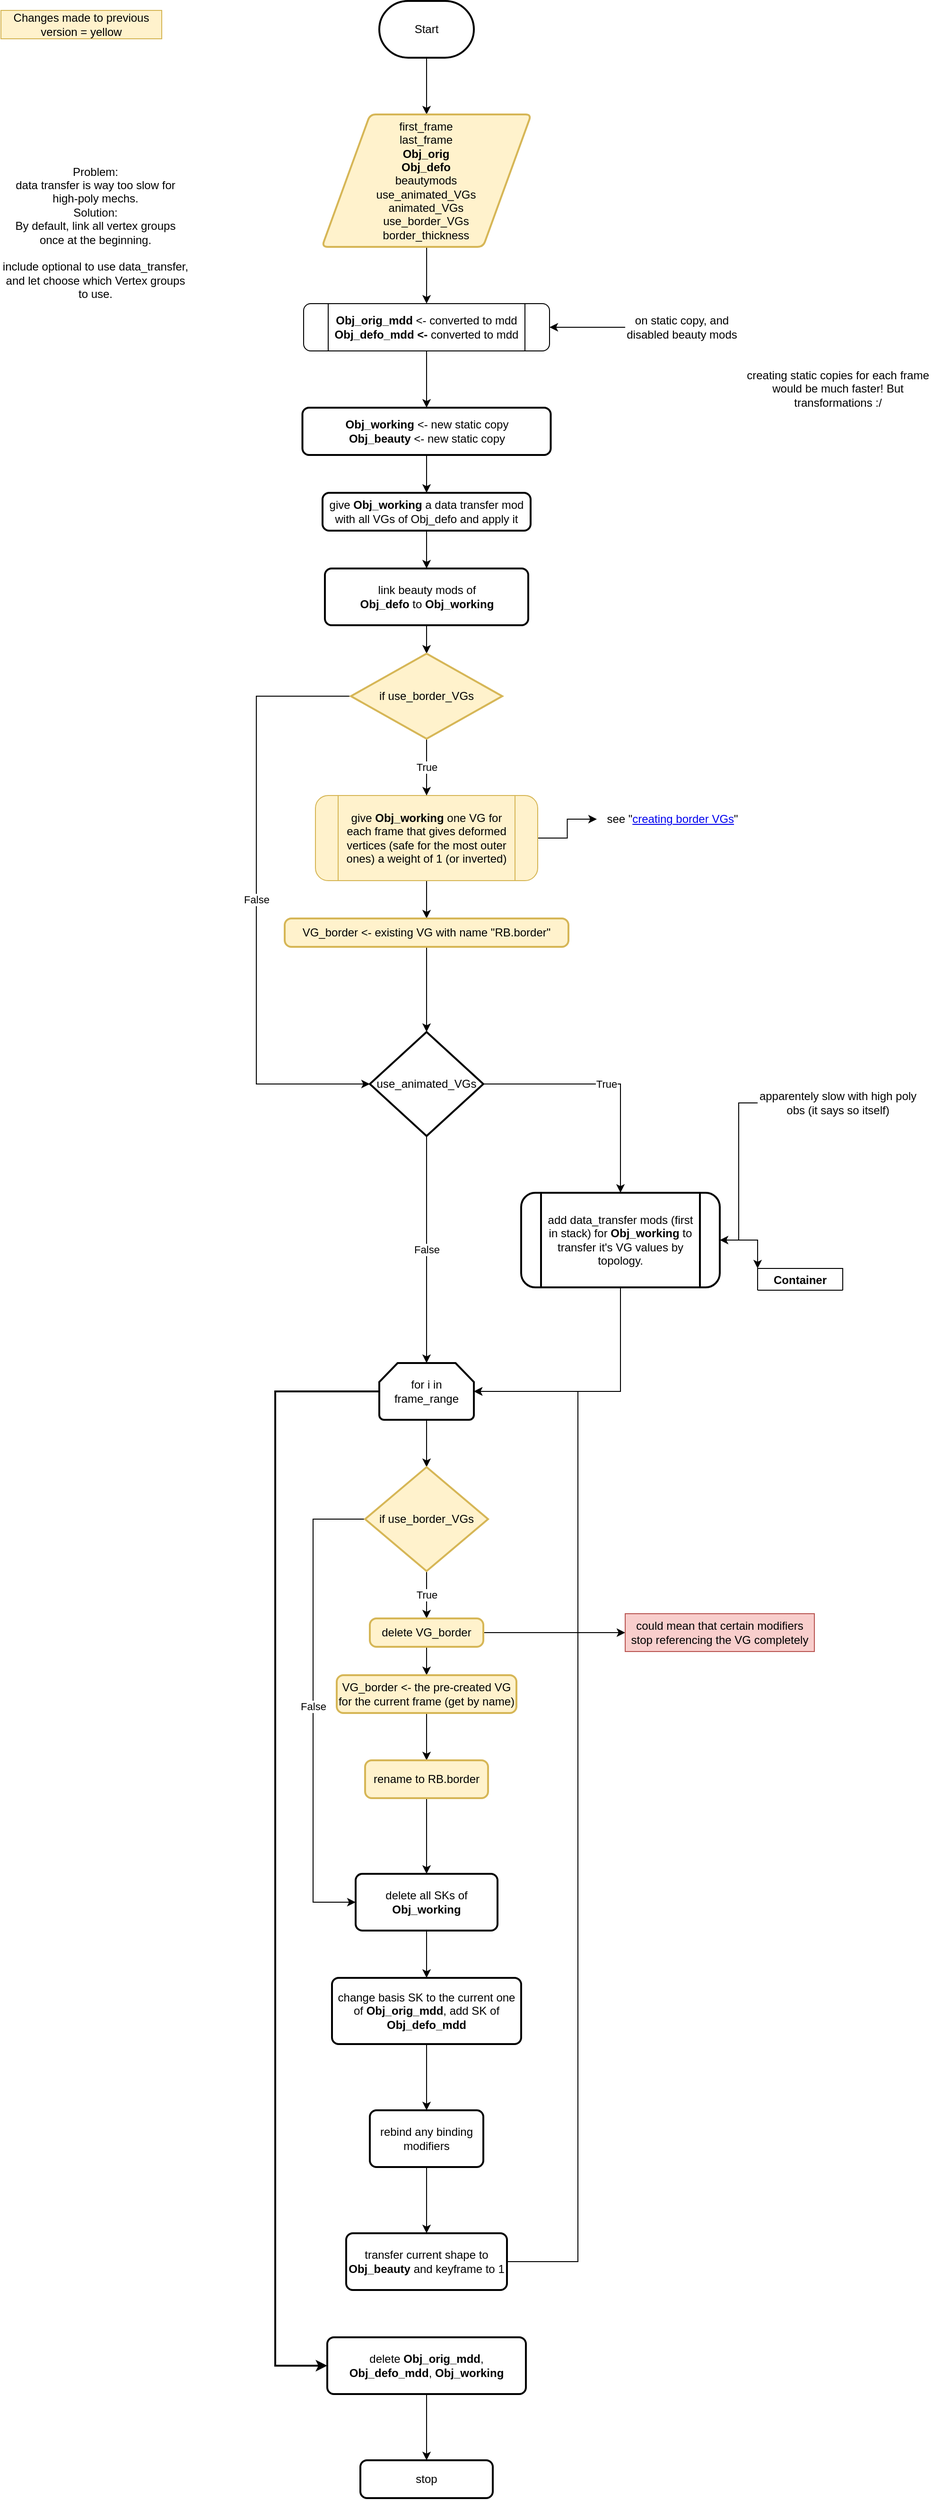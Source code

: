 <mxfile version="13.6.2" type="device" pages="2"><diagram id="pcnUTdHEB4BRdt-FyzKt" name="Main"><mxGraphModel dx="1326" dy="2006" grid="1" gridSize="10" guides="1" tooltips="1" connect="1" arrows="1" fold="1" page="1" pageScale="1" pageWidth="1600" pageHeight="1200" math="0" shadow="0"><root><mxCell id="0"/><mxCell id="1" parent="0"/><mxCell id="Dcdw8dyvgTPI17x4iYY_-3" style="edgeStyle=orthogonalEdgeStyle;rounded=0;orthogonalLoop=1;jettySize=auto;html=1;entryX=0.5;entryY=0;entryDx=0;entryDy=0;" parent="1" source="Dcdw8dyvgTPI17x4iYY_-1" target="Dcdw8dyvgTPI17x4iYY_-2" edge="1"><mxGeometry relative="1" as="geometry"/></mxCell><mxCell id="Dcdw8dyvgTPI17x4iYY_-1" value="Start" style="strokeWidth=2;html=1;shape=mxgraph.flowchart.terminator;whiteSpace=wrap;" parent="1" vertex="1"><mxGeometry x="420" y="-500" width="100" height="60" as="geometry"/></mxCell><mxCell id="Dcdw8dyvgTPI17x4iYY_-12" style="edgeStyle=orthogonalEdgeStyle;rounded=0;orthogonalLoop=1;jettySize=auto;html=1;entryX=0.5;entryY=0;entryDx=0;entryDy=0;" parent="1" source="Dcdw8dyvgTPI17x4iYY_-2" target="Dcdw8dyvgTPI17x4iYY_-4" edge="1"><mxGeometry relative="1" as="geometry"/></mxCell><mxCell id="Dcdw8dyvgTPI17x4iYY_-2" value="first_frame&lt;br&gt;last_frame&lt;br&gt;&lt;b&gt;Obj_orig&lt;/b&gt;&lt;br&gt;&lt;b&gt;Obj_defo&lt;/b&gt;&lt;br&gt;beautymods&lt;br&gt;use_animated_VGs&lt;br&gt;animated_VGs&lt;br&gt;use_border_VGs&lt;br&gt;border_thickness" style="shape=parallelogram;html=1;strokeWidth=2;perimeter=parallelogramPerimeter;whiteSpace=wrap;rounded=1;arcSize=12;size=0.23;fillColor=#fff2cc;strokeColor=#d6b656;" parent="1" vertex="1"><mxGeometry x="359.38" y="-380" width="221.25" height="140" as="geometry"/></mxCell><mxCell id="ZKBHaxdcmDOSSwiIWsKl-3" style="edgeStyle=orthogonalEdgeStyle;rounded=0;orthogonalLoop=1;jettySize=auto;html=1;entryX=0.5;entryY=0;entryDx=0;entryDy=0;" parent="1" source="Dcdw8dyvgTPI17x4iYY_-4" target="Dcdw8dyvgTPI17x4iYY_-11" edge="1"><mxGeometry relative="1" as="geometry"/></mxCell><mxCell id="Dcdw8dyvgTPI17x4iYY_-4" value="&lt;b&gt;Obj_orig_mdd&lt;/b&gt; &amp;lt;- converted to mdd&lt;br&gt;&lt;b&gt;Obj_defo_mdd &amp;lt;-&lt;/b&gt; converted to mdd" style="shape=process;whiteSpace=wrap;html=1;backgroundOutline=1;align=center;rounded=1;glass=0;sketch=0;shadow=0;" parent="1" vertex="1"><mxGeometry x="340" y="-180" width="260" height="50" as="geometry"/></mxCell><mxCell id="Dcdw8dyvgTPI17x4iYY_-9" style="edgeStyle=orthogonalEdgeStyle;rounded=0;orthogonalLoop=1;jettySize=auto;html=1;exitX=0;exitY=0.5;exitDx=0;exitDy=0;entryX=1;entryY=0.5;entryDx=0;entryDy=0;" parent="1" source="Dcdw8dyvgTPI17x4iYY_-5" target="Dcdw8dyvgTPI17x4iYY_-4" edge="1"><mxGeometry relative="1" as="geometry"/></mxCell><mxCell id="zwdNG9bRsecgmpHgkqwD-6" style="edgeStyle=orthogonalEdgeStyle;rounded=0;orthogonalLoop=1;jettySize=auto;html=1;entryX=1;entryY=0.5;entryDx=0;entryDy=0;entryPerimeter=0;" parent="1" source="Dcdw8dyvgTPI17x4iYY_-10" target="Dcdw8dyvgTPI17x4iYY_-17" edge="1"><mxGeometry relative="1" as="geometry"><Array as="points"><mxPoint x="675" y="970"/></Array></mxGeometry></mxCell><mxCell id="zwdNG9bRsecgmpHgkqwD-15" style="edgeStyle=orthogonalEdgeStyle;rounded=0;orthogonalLoop=1;jettySize=auto;html=1;entryX=0;entryY=0;entryDx=0;entryDy=0;" parent="1" source="Dcdw8dyvgTPI17x4iYY_-10" target="zwdNG9bRsecgmpHgkqwD-13" edge="1"><mxGeometry relative="1" as="geometry"/></mxCell><mxCell id="Dcdw8dyvgTPI17x4iYY_-10" value="add data_transfer mods (first in stack) for &lt;b&gt;Obj_working&lt;/b&gt;&amp;nbsp;to transfer it's VG values by topology." style="shape=process;whiteSpace=wrap;html=1;backgroundOutline=1;align=center;rounded=1;glass=0;sketch=0;shadow=0;fontFamily=Helvetica;fontSize=12;strokeWidth=2;" parent="1" vertex="1"><mxGeometry x="570" y="760" width="210" height="100" as="geometry"/></mxCell><mxCell id="v_W2WlOUDRAjrmlOtutN-2" style="edgeStyle=orthogonalEdgeStyle;rounded=0;orthogonalLoop=1;jettySize=auto;html=1;exitX=0.5;exitY=1;exitDx=0;exitDy=0;entryX=0.5;entryY=0;entryDx=0;entryDy=0;" parent="1" source="Dcdw8dyvgTPI17x4iYY_-11" target="v_W2WlOUDRAjrmlOtutN-1" edge="1"><mxGeometry relative="1" as="geometry"/></mxCell><mxCell id="Dcdw8dyvgTPI17x4iYY_-11" value="&lt;b&gt;Obj_working&lt;/b&gt;&amp;nbsp;&amp;lt;- new static copy&lt;br&gt;&lt;b&gt;Obj_beauty &lt;/b&gt;&amp;lt;- new static copy" style="rounded=1;whiteSpace=wrap;html=1;absoluteArcSize=1;arcSize=14;strokeWidth=2;" parent="1" vertex="1"><mxGeometry x="338.75" y="-70" width="262.5" height="50" as="geometry"/></mxCell><mxCell id="ZKBHaxdcmDOSSwiIWsKl-4" style="edgeStyle=orthogonalEdgeStyle;rounded=0;orthogonalLoop=1;jettySize=auto;html=1;exitX=0.5;exitY=1;exitDx=0;exitDy=0;entryX=0.5;entryY=0;entryDx=0;entryDy=0;entryPerimeter=0;" parent="1" source="Dcdw8dyvgTPI17x4iYY_-15" target="LRWndP88yQQrC6py0oLf-2" edge="1"><mxGeometry relative="1" as="geometry"/></mxCell><mxCell id="Dcdw8dyvgTPI17x4iYY_-15" value="link beauty mods of &lt;b&gt;Obj_defo&lt;/b&gt;&amp;nbsp;to&amp;nbsp;&lt;b&gt;Obj_working&lt;/b&gt;" style="rounded=1;whiteSpace=wrap;html=1;absoluteArcSize=1;arcSize=14;strokeWidth=2;" parent="1" vertex="1"><mxGeometry x="362.5" y="100" width="215" height="60" as="geometry"/></mxCell><mxCell id="LRWndP88yQQrC6py0oLf-8" style="edgeStyle=orthogonalEdgeStyle;rounded=0;orthogonalLoop=1;jettySize=auto;html=1;entryX=0;entryY=0.5;entryDx=0;entryDy=0;strokeWidth=2;" parent="1" source="Dcdw8dyvgTPI17x4iYY_-17" target="Dcdw8dyvgTPI17x4iYY_-23" edge="1"><mxGeometry relative="1" as="geometry"><Array as="points"><mxPoint x="310" y="970"/><mxPoint x="310" y="2000"/></Array></mxGeometry></mxCell><mxCell id="ApxYJxkSdfAlYmX43K_K-2" style="edgeStyle=orthogonalEdgeStyle;rounded=0;orthogonalLoop=1;jettySize=auto;html=1;exitX=0.5;exitY=1;exitDx=0;exitDy=0;exitPerimeter=0;entryX=0.5;entryY=0;entryDx=0;entryDy=0;entryPerimeter=0;" parent="1" source="Dcdw8dyvgTPI17x4iYY_-17" target="ApxYJxkSdfAlYmX43K_K-1" edge="1"><mxGeometry relative="1" as="geometry"/></mxCell><mxCell id="Dcdw8dyvgTPI17x4iYY_-17" value="for i in frame_range" style="strokeWidth=2;html=1;shape=mxgraph.flowchart.loop_limit;whiteSpace=wrap;" parent="1" vertex="1"><mxGeometry x="420" y="940" width="100" height="60" as="geometry"/></mxCell><mxCell id="Dcdw8dyvgTPI17x4iYY_-27" style="edgeStyle=orthogonalEdgeStyle;rounded=0;orthogonalLoop=1;jettySize=auto;html=1;entryX=0.5;entryY=0;entryDx=0;entryDy=0;" parent="1" source="Dcdw8dyvgTPI17x4iYY_-18" target="Dcdw8dyvgTPI17x4iYY_-19" edge="1"><mxGeometry relative="1" as="geometry"/></mxCell><mxCell id="Dcdw8dyvgTPI17x4iYY_-18" value="delete all SKs of &lt;b&gt;Obj_working&lt;/b&gt;" style="rounded=1;whiteSpace=wrap;html=1;absoluteArcSize=1;arcSize=14;strokeWidth=2;" parent="1" vertex="1"><mxGeometry x="395" y="1480" width="150" height="60" as="geometry"/></mxCell><mxCell id="Dcdw8dyvgTPI17x4iYY_-28" style="edgeStyle=orthogonalEdgeStyle;rounded=0;orthogonalLoop=1;jettySize=auto;html=1;entryX=0.5;entryY=0;entryDx=0;entryDy=0;" parent="1" source="Dcdw8dyvgTPI17x4iYY_-19" target="Dcdw8dyvgTPI17x4iYY_-20" edge="1"><mxGeometry relative="1" as="geometry"/></mxCell><mxCell id="Dcdw8dyvgTPI17x4iYY_-19" value="change basis SK to the current one of &lt;b&gt;Obj_orig_mdd&lt;/b&gt;, add SK of &lt;b&gt;Obj_defo_mdd&lt;/b&gt;" style="rounded=1;whiteSpace=wrap;html=1;absoluteArcSize=1;arcSize=14;strokeWidth=2;" parent="1" vertex="1"><mxGeometry x="370" y="1590" width="200" height="70" as="geometry"/></mxCell><mxCell id="QVuh6YNOsr_uOEdPlKg2-1" style="edgeStyle=orthogonalEdgeStyle;rounded=0;orthogonalLoop=1;jettySize=auto;html=1;entryX=0.5;entryY=0;entryDx=0;entryDy=0;" parent="1" source="Dcdw8dyvgTPI17x4iYY_-20" target="Dcdw8dyvgTPI17x4iYY_-22" edge="1"><mxGeometry relative="1" as="geometry"/></mxCell><mxCell id="Dcdw8dyvgTPI17x4iYY_-20" value="rebind any binding modifiers" style="rounded=1;whiteSpace=wrap;html=1;absoluteArcSize=1;arcSize=14;strokeWidth=2;" parent="1" vertex="1"><mxGeometry x="410" y="1730" width="120" height="60" as="geometry"/></mxCell><mxCell id="LRWndP88yQQrC6py0oLf-7" style="edgeStyle=orthogonalEdgeStyle;rounded=0;orthogonalLoop=1;jettySize=auto;html=1;entryX=1;entryY=0.5;entryDx=0;entryDy=0;entryPerimeter=0;" parent="1" source="Dcdw8dyvgTPI17x4iYY_-22" target="Dcdw8dyvgTPI17x4iYY_-17" edge="1"><mxGeometry relative="1" as="geometry"><Array as="points"><mxPoint x="630" y="1890"/><mxPoint x="630" y="970"/></Array></mxGeometry></mxCell><mxCell id="Dcdw8dyvgTPI17x4iYY_-22" value="transfer current shape to &lt;b&gt;Obj_beauty &lt;/b&gt;and keyframe to 1" style="rounded=1;whiteSpace=wrap;html=1;absoluteArcSize=1;arcSize=14;strokeWidth=2;" parent="1" vertex="1"><mxGeometry x="385" y="1860" width="170" height="60" as="geometry"/></mxCell><mxCell id="Dcdw8dyvgTPI17x4iYY_-32" style="edgeStyle=orthogonalEdgeStyle;rounded=0;orthogonalLoop=1;jettySize=auto;html=1;entryX=0.5;entryY=0;entryDx=0;entryDy=0;" parent="1" source="Dcdw8dyvgTPI17x4iYY_-23" target="Dcdw8dyvgTPI17x4iYY_-24" edge="1"><mxGeometry relative="1" as="geometry"/></mxCell><mxCell id="Dcdw8dyvgTPI17x4iYY_-23" value="delete &lt;b&gt;Obj_orig_mdd&lt;/b&gt;, &lt;b&gt;Obj_defo_mdd&lt;/b&gt;, &lt;b&gt;Obj_working&lt;/b&gt;" style="rounded=1;whiteSpace=wrap;html=1;absoluteArcSize=1;arcSize=14;strokeWidth=2;" parent="1" vertex="1"><mxGeometry x="365" y="1970" width="210" height="60" as="geometry"/></mxCell><mxCell id="Dcdw8dyvgTPI17x4iYY_-24" value="stop" style="rounded=1;whiteSpace=wrap;html=1;absoluteArcSize=1;arcSize=14;strokeWidth=2;" parent="1" vertex="1"><mxGeometry x="400" y="2100" width="140" height="40" as="geometry"/></mxCell><mxCell id="QVuh6YNOsr_uOEdPlKg2-3" style="edgeStyle=orthogonalEdgeStyle;rounded=0;orthogonalLoop=1;jettySize=auto;html=1;entryX=1;entryY=0.5;entryDx=0;entryDy=0;" parent="1" source="QVuh6YNOsr_uOEdPlKg2-2" target="Dcdw8dyvgTPI17x4iYY_-10" edge="1"><mxGeometry relative="1" as="geometry"/></mxCell><mxCell id="QVuh6YNOsr_uOEdPlKg2-2" value="apparentely slow with high poly obs (it says so itself)" style="text;html=1;strokeColor=none;fillColor=none;align=center;verticalAlign=middle;whiteSpace=wrap;rounded=0;" parent="1" vertex="1"><mxGeometry x="820" y="640" width="170" height="50" as="geometry"/></mxCell><mxCell id="AJ3n9J6FrTCsNWQ0LeEM-2" value="Problem:&lt;br&gt;data transfer is way too slow for high-poly mechs.&lt;br&gt;Solution:&lt;br&gt;By default, link all vertex groups once at the beginning.&lt;br&gt;&lt;br&gt;include optional to use data_transfer, and let choose which Vertex groups to use." style="text;html=1;strokeColor=none;fillColor=none;align=center;verticalAlign=middle;whiteSpace=wrap;rounded=0;" parent="1" vertex="1"><mxGeometry x="20" y="-345" width="200" height="180" as="geometry"/></mxCell><mxCell id="zwdNG9bRsecgmpHgkqwD-4" value="False" style="edgeStyle=orthogonalEdgeStyle;rounded=0;orthogonalLoop=1;jettySize=auto;html=1;entryX=0.5;entryY=0;entryDx=0;entryDy=0;entryPerimeter=0;" parent="1" source="zwdNG9bRsecgmpHgkqwD-1" target="Dcdw8dyvgTPI17x4iYY_-17" edge="1"><mxGeometry relative="1" as="geometry"/></mxCell><mxCell id="zwdNG9bRsecgmpHgkqwD-10" value="True" style="edgeStyle=orthogonalEdgeStyle;rounded=0;orthogonalLoop=1;jettySize=auto;html=1;entryX=0.5;entryY=0;entryDx=0;entryDy=0;" parent="1" source="zwdNG9bRsecgmpHgkqwD-1" target="Dcdw8dyvgTPI17x4iYY_-10" edge="1"><mxGeometry relative="1" as="geometry"/></mxCell><mxCell id="zwdNG9bRsecgmpHgkqwD-1" value="use_animated_VGs" style="strokeWidth=2;html=1;shape=mxgraph.flowchart.decision;whiteSpace=wrap;" parent="1" vertex="1"><mxGeometry x="410" y="590" width="120" height="110" as="geometry"/></mxCell><mxCell id="zwdNG9bRsecgmpHgkqwD-13" value="Container" style="swimlane;" parent="1" vertex="1" collapsed="1"><mxGeometry x="820" y="840" width="90" height="23" as="geometry"><mxRectangle x="820" y="840" width="320" height="350" as="alternateBounds"/></mxGeometry></mxCell><mxCell id="zwdNG9bRsecgmpHgkqwD-18" value="True" style="edgeStyle=orthogonalEdgeStyle;rounded=0;orthogonalLoop=1;jettySize=auto;html=1;entryX=0.5;entryY=0;entryDx=0;entryDy=0;" parent="zwdNG9bRsecgmpHgkqwD-13" source="zwdNG9bRsecgmpHgkqwD-14" target="zwdNG9bRsecgmpHgkqwD-16" edge="1"><mxGeometry relative="1" as="geometry"/></mxCell><mxCell id="zwdNG9bRsecgmpHgkqwD-19" value="False" style="edgeStyle=orthogonalEdgeStyle;rounded=0;orthogonalLoop=1;jettySize=auto;html=1;entryX=0.5;entryY=0;entryDx=0;entryDy=0;" parent="zwdNG9bRsecgmpHgkqwD-13" source="zwdNG9bRsecgmpHgkqwD-14" target="zwdNG9bRsecgmpHgkqwD-17" edge="1"><mxGeometry relative="1" as="geometry"/></mxCell><mxCell id="zwdNG9bRsecgmpHgkqwD-14" value="if animated_VGs != []" style="rhombus;whiteSpace=wrap;html=1;" parent="zwdNG9bRsecgmpHgkqwD-13" vertex="1"><mxGeometry x="87.5" y="30" width="145" height="80" as="geometry"/></mxCell><mxCell id="zwdNG9bRsecgmpHgkqwD-16" value="create multiple mods, one for each specified vertex group" style="rounded=1;whiteSpace=wrap;html=1;absoluteArcSize=1;arcSize=14;strokeWidth=2;" parent="zwdNG9bRsecgmpHgkqwD-13" vertex="1"><mxGeometry x="35" y="170" width="100" height="100" as="geometry"/></mxCell><mxCell id="zwdNG9bRsecgmpHgkqwD-17" value="create only one mod with all vertex groups" style="rounded=1;whiteSpace=wrap;html=1;absoluteArcSize=1;arcSize=14;strokeWidth=2;" parent="zwdNG9bRsecgmpHgkqwD-13" vertex="1"><mxGeometry x="190" y="170" width="100" height="100" as="geometry"/></mxCell><mxCell id="9akn9m-ujzH8rk4KuK_z-1" value="reason: transfer mod otherwise transfers all VGs" style="text;html=1;strokeColor=none;fillColor=none;align=center;verticalAlign=middle;whiteSpace=wrap;rounded=0;" parent="zwdNG9bRsecgmpHgkqwD-13" vertex="1"><mxGeometry x="27.5" y="300" width="115" height="30" as="geometry"/></mxCell><mxCell id="v_W2WlOUDRAjrmlOtutN-3" style="edgeStyle=orthogonalEdgeStyle;rounded=0;orthogonalLoop=1;jettySize=auto;html=1;entryX=0.5;entryY=0;entryDx=0;entryDy=0;" parent="1" source="v_W2WlOUDRAjrmlOtutN-1" target="Dcdw8dyvgTPI17x4iYY_-15" edge="1"><mxGeometry relative="1" as="geometry"/></mxCell><mxCell id="v_W2WlOUDRAjrmlOtutN-1" value="give &lt;b&gt;Obj_working&lt;/b&gt; a data transfer mod with all VGs of Obj_defo and apply it" style="rounded=1;whiteSpace=wrap;html=1;absoluteArcSize=1;arcSize=14;strokeWidth=2;" parent="1" vertex="1"><mxGeometry x="360" y="20" width="220" height="40" as="geometry"/></mxCell><mxCell id="ApxYJxkSdfAlYmX43K_K-6" style="edgeStyle=orthogonalEdgeStyle;rounded=0;orthogonalLoop=1;jettySize=auto;html=1;entryX=0.5;entryY=0;entryDx=0;entryDy=0;" parent="1" source="LRWndP88yQQrC6py0oLf-1" target="ApxYJxkSdfAlYmX43K_K-5" edge="1"><mxGeometry relative="1" as="geometry"/></mxCell><mxCell id="zznZYCI6kC8nPTZMj3PS-2" style="edgeStyle=orthogonalEdgeStyle;rounded=0;orthogonalLoop=1;jettySize=auto;html=1;entryX=0;entryY=0.5;entryDx=0;entryDy=0;" parent="1" source="LRWndP88yQQrC6py0oLf-1" target="zznZYCI6kC8nPTZMj3PS-1" edge="1"><mxGeometry relative="1" as="geometry"/></mxCell><mxCell id="LRWndP88yQQrC6py0oLf-1" value="give &lt;b&gt;Obj_working&lt;/b&gt;&amp;nbsp;one VG for each frame that gives deformed vertices (safe for the most outer ones) a weight of 1 (or inverted)" style="shape=process;whiteSpace=wrap;html=1;backgroundOutline=1;align=center;rounded=1;glass=0;sketch=0;shadow=0;fillColor=#fff2cc;strokeColor=#d6b656;" parent="1" vertex="1"><mxGeometry x="352.5" y="340" width="235" height="90" as="geometry"/></mxCell><mxCell id="LRWndP88yQQrC6py0oLf-4" value="False" style="edgeStyle=orthogonalEdgeStyle;rounded=0;orthogonalLoop=1;jettySize=auto;html=1;entryX=0;entryY=0.5;entryDx=0;entryDy=0;exitX=0;exitY=0.5;exitDx=0;exitDy=0;exitPerimeter=0;entryPerimeter=0;" parent="1" source="LRWndP88yQQrC6py0oLf-2" target="zwdNG9bRsecgmpHgkqwD-1" edge="1"><mxGeometry relative="1" as="geometry"><Array as="points"><mxPoint x="290" y="235"/><mxPoint x="290" y="645"/></Array><mxPoint x="338.75" y="615" as="targetPoint"/></mxGeometry></mxCell><mxCell id="LRWndP88yQQrC6py0oLf-5" value="True" style="edgeStyle=orthogonalEdgeStyle;rounded=0;orthogonalLoop=1;jettySize=auto;html=1;entryX=0.5;entryY=0;entryDx=0;entryDy=0;" parent="1" source="LRWndP88yQQrC6py0oLf-2" target="LRWndP88yQQrC6py0oLf-1" edge="1"><mxGeometry relative="1" as="geometry"/></mxCell><mxCell id="LRWndP88yQQrC6py0oLf-2" value="if use_border_VGs" style="strokeWidth=2;html=1;shape=mxgraph.flowchart.decision;whiteSpace=wrap;fillColor=#fff2cc;strokeColor=#d6b656;" parent="1" vertex="1"><mxGeometry x="390.01" y="190" width="160" height="90" as="geometry"/></mxCell><mxCell id="ApxYJxkSdfAlYmX43K_K-3" value="False" style="edgeStyle=orthogonalEdgeStyle;rounded=0;orthogonalLoop=1;jettySize=auto;html=1;entryX=0;entryY=0.5;entryDx=0;entryDy=0;exitX=0;exitY=0.5;exitDx=0;exitDy=0;exitPerimeter=0;" parent="1" source="ApxYJxkSdfAlYmX43K_K-1" target="Dcdw8dyvgTPI17x4iYY_-18" edge="1"><mxGeometry relative="1" as="geometry"><Array as="points"><mxPoint x="350" y="1105"/><mxPoint x="350" y="1510"/></Array></mxGeometry></mxCell><mxCell id="ApxYJxkSdfAlYmX43K_K-10" value="True" style="edgeStyle=orthogonalEdgeStyle;rounded=0;orthogonalLoop=1;jettySize=auto;html=1;entryX=0.5;entryY=0;entryDx=0;entryDy=0;" parent="1" source="ApxYJxkSdfAlYmX43K_K-1" target="ApxYJxkSdfAlYmX43K_K-4" edge="1"><mxGeometry relative="1" as="geometry"/></mxCell><mxCell id="ApxYJxkSdfAlYmX43K_K-1" value="if use_border_VGs" style="strokeWidth=2;html=1;shape=mxgraph.flowchart.decision;whiteSpace=wrap;fillColor=#fff2cc;strokeColor=#d6b656;" parent="1" vertex="1"><mxGeometry x="405" y="1050" width="130" height="110" as="geometry"/></mxCell><mxCell id="ApxYJxkSdfAlYmX43K_K-11" style="edgeStyle=orthogonalEdgeStyle;rounded=0;orthogonalLoop=1;jettySize=auto;html=1;entryX=0.5;entryY=0;entryDx=0;entryDy=0;" parent="1" source="ApxYJxkSdfAlYmX43K_K-4" target="ApxYJxkSdfAlYmX43K_K-8" edge="1"><mxGeometry relative="1" as="geometry"/></mxCell><mxCell id="3LGUNnjBlrHWECkhYgY8-2" style="edgeStyle=orthogonalEdgeStyle;rounded=0;orthogonalLoop=1;jettySize=auto;html=1;entryX=0;entryY=0.5;entryDx=0;entryDy=0;" parent="1" source="ApxYJxkSdfAlYmX43K_K-4" target="3LGUNnjBlrHWECkhYgY8-1" edge="1"><mxGeometry relative="1" as="geometry"/></mxCell><mxCell id="ApxYJxkSdfAlYmX43K_K-4" value="delete VG_border" style="rounded=1;whiteSpace=wrap;html=1;absoluteArcSize=1;arcSize=14;strokeWidth=2;fillColor=#fff2cc;strokeColor=#d6b656;" parent="1" vertex="1"><mxGeometry x="410.01" y="1210" width="120" height="30" as="geometry"/></mxCell><mxCell id="ApxYJxkSdfAlYmX43K_K-7" style="edgeStyle=orthogonalEdgeStyle;rounded=0;orthogonalLoop=1;jettySize=auto;html=1;entryX=0.5;entryY=0;entryDx=0;entryDy=0;" parent="1" source="ApxYJxkSdfAlYmX43K_K-5" edge="1"><mxGeometry relative="1" as="geometry"><mxPoint x="470" y="590" as="targetPoint"/></mxGeometry></mxCell><mxCell id="ApxYJxkSdfAlYmX43K_K-5" value="VG_border &amp;lt;- existing VG with name &quot;RB.border&quot;" style="rounded=1;whiteSpace=wrap;html=1;absoluteArcSize=1;arcSize=14;strokeWidth=2;fillColor=#fff2cc;strokeColor=#d6b656;" parent="1" vertex="1"><mxGeometry x="320.01" y="470" width="299.99" height="30" as="geometry"/></mxCell><mxCell id="ApxYJxkSdfAlYmX43K_K-12" style="edgeStyle=orthogonalEdgeStyle;rounded=0;orthogonalLoop=1;jettySize=auto;html=1;exitX=0.5;exitY=1;exitDx=0;exitDy=0;entryX=0.5;entryY=0;entryDx=0;entryDy=0;" parent="1" source="ApxYJxkSdfAlYmX43K_K-8" target="ApxYJxkSdfAlYmX43K_K-9" edge="1"><mxGeometry relative="1" as="geometry"/></mxCell><mxCell id="ApxYJxkSdfAlYmX43K_K-8" value="VG_border &amp;lt;- the pre-created VG for the current frame (get by name)" style="rounded=1;whiteSpace=wrap;html=1;absoluteArcSize=1;arcSize=14;strokeWidth=2;fillColor=#fff2cc;strokeColor=#d6b656;" parent="1" vertex="1"><mxGeometry x="375.01" y="1270" width="190" height="40" as="geometry"/></mxCell><mxCell id="ApxYJxkSdfAlYmX43K_K-13" style="edgeStyle=orthogonalEdgeStyle;rounded=0;orthogonalLoop=1;jettySize=auto;html=1;exitX=0.5;exitY=1;exitDx=0;exitDy=0;entryX=0.5;entryY=0;entryDx=0;entryDy=0;" parent="1" source="ApxYJxkSdfAlYmX43K_K-9" target="Dcdw8dyvgTPI17x4iYY_-18" edge="1"><mxGeometry relative="1" as="geometry"/></mxCell><mxCell id="ApxYJxkSdfAlYmX43K_K-9" value="rename to RB.border" style="rounded=1;whiteSpace=wrap;html=1;absoluteArcSize=1;arcSize=14;strokeWidth=2;fillColor=#fff2cc;strokeColor=#d6b656;" parent="1" vertex="1"><mxGeometry x="405" y="1360" width="130" height="40" as="geometry"/></mxCell><mxCell id="zznZYCI6kC8nPTZMj3PS-1" value="see &quot;&lt;a href=&quot;data:page/id,CcusYqpRaC1jDt0HmUCY&quot;&gt;creating border VGs&lt;/a&gt;&quot;" style="text;html=1;strokeColor=none;fillColor=none;align=center;verticalAlign=middle;whiteSpace=wrap;rounded=0;" parent="1" vertex="1"><mxGeometry x="650" y="352.5" width="160" height="25" as="geometry"/></mxCell><mxCell id="ntGpJSUikUGaVTwRzs2m-1" value="Changes made to previous version = yellow" style="text;html=1;strokeColor=#d6b656;fillColor=#fff2cc;align=center;verticalAlign=middle;whiteSpace=wrap;rounded=0;" parent="1" vertex="1"><mxGeometry x="20" y="-490" width="170" height="30" as="geometry"/></mxCell><mxCell id="ZKBHaxdcmDOSSwiIWsKl-5" value="" style="group" parent="1" vertex="1" connectable="0"><mxGeometry x="680" y="-180" width="335" height="130" as="geometry"/></mxCell><mxCell id="Dcdw8dyvgTPI17x4iYY_-5" value="on static copy, and disabled beauty mods" style="text;html=1;strokeColor=none;fillColor=none;align=center;verticalAlign=middle;whiteSpace=wrap;rounded=0;" parent="ZKBHaxdcmDOSSwiIWsKl-5" vertex="1"><mxGeometry width="120" height="50" as="geometry"/></mxCell><mxCell id="QVuh6YNOsr_uOEdPlKg2-4" value="creating static copies for each frame would be much faster! But transformations :/" style="text;html=1;strokeColor=none;fillColor=none;align=center;verticalAlign=middle;whiteSpace=wrap;rounded=0;" parent="ZKBHaxdcmDOSSwiIWsKl-5" vertex="1"><mxGeometry x="115" y="50" width="220" height="80" as="geometry"/></mxCell><mxCell id="3LGUNnjBlrHWECkhYgY8-1" value="could mean that certain modifiers stop referencing the VG completely" style="text;html=1;strokeColor=#b85450;fillColor=#f8cecc;align=center;verticalAlign=middle;whiteSpace=wrap;rounded=0;" parent="1" vertex="1"><mxGeometry x="680" y="1205" width="200" height="40" as="geometry"/></mxCell></root></mxGraphModel></diagram><diagram id="CcusYqpRaC1jDt0HmUCY" name="creating border VGs"><mxGraphModel dx="1326" dy="806" grid="1" gridSize="10" guides="1" tooltips="1" connect="1" arrows="1" fold="1" page="1" pageScale="1" pageWidth="1600" pageHeight="1200" math="0" shadow="0"><root><mxCell id="H19fXYjMPhHvtq5DS3WT-0"/><mxCell id="H19fXYjMPhHvtq5DS3WT-1" parent="H19fXYjMPhHvtq5DS3WT-0"/><mxCell id="H19fXYjMPhHvtq5DS3WT-2" style="edgeStyle=orthogonalEdgeStyle;rounded=0;orthogonalLoop=1;jettySize=auto;html=1;entryX=0.5;entryY=0;entryDx=0;entryDy=0;" parent="H19fXYjMPhHvtq5DS3WT-1" source="H19fXYjMPhHvtq5DS3WT-3" target="H19fXYjMPhHvtq5DS3WT-5" edge="1"><mxGeometry relative="1" as="geometry"/></mxCell><mxCell id="H19fXYjMPhHvtq5DS3WT-3" value="start" style="strokeWidth=2;html=1;shape=mxgraph.flowchart.terminator;whiteSpace=wrap;" parent="H19fXYjMPhHvtq5DS3WT-1" vertex="1"><mxGeometry x="440" y="30" width="100" height="60" as="geometry"/></mxCell><mxCell id="H19fXYjMPhHvtq5DS3WT-4" style="edgeStyle=orthogonalEdgeStyle;rounded=0;orthogonalLoop=1;jettySize=auto;html=1;entryX=0.5;entryY=0;entryDx=0;entryDy=0;entryPerimeter=0;" parent="H19fXYjMPhHvtq5DS3WT-1" source="H19fXYjMPhHvtq5DS3WT-5" target="H19fXYjMPhHvtq5DS3WT-23" edge="1"><mxGeometry relative="1" as="geometry"><mxPoint x="490" y="200" as="targetPoint"/></mxGeometry></mxCell><mxCell id="H19fXYjMPhHvtq5DS3WT-5" value="&lt;b&gt;Obj_defo_mdd,&lt;br&gt;Obj_orig_mdd,&lt;br&gt;Obj_working&lt;/b&gt;,&lt;br&gt;first frame,&lt;br&gt;last frame,&lt;br&gt;border_thickness" style="shape=parallelogram;html=1;strokeWidth=2;perimeter=parallelogramPerimeter;whiteSpace=wrap;rounded=1;arcSize=12;size=0.23;" parent="H19fXYjMPhHvtq5DS3WT-1" vertex="1"><mxGeometry x="392.5" y="160" width="195" height="90" as="geometry"/></mxCell><mxCell id="H19fXYjMPhHvtq5DS3WT-8" style="edgeStyle=orthogonalEdgeStyle;rounded=0;orthogonalLoop=1;jettySize=auto;html=1;entryX=0.5;entryY=0;entryDx=0;entryDy=0;entryPerimeter=0;" parent="H19fXYjMPhHvtq5DS3WT-1" source="H19fXYjMPhHvtq5DS3WT-10" target="H19fXYjMPhHvtq5DS3WT-13" edge="1"><mxGeometry relative="1" as="geometry"/></mxCell><mxCell id="H19fXYjMPhHvtq5DS3WT-9" style="edgeStyle=orthogonalEdgeStyle;rounded=0;orthogonalLoop=1;jettySize=auto;html=1;entryX=0;entryY=0.5;entryDx=0;entryDy=0;strokeWidth=2;" parent="H19fXYjMPhHvtq5DS3WT-1" source="H19fXYjMPhHvtq5DS3WT-10" target="H19fXYjMPhHvtq5DS3WT-37" edge="1"><mxGeometry relative="1" as="geometry"><mxPoint x="425" y="1085" as="targetPoint"/><Array as="points"><mxPoint x="330" y="640"/><mxPoint x="330" y="1085"/></Array></mxGeometry></mxCell><mxCell id="H19fXYjMPhHvtq5DS3WT-10" value="for all vertex indices" style="strokeWidth=2;html=1;shape=mxgraph.flowchart.loop_limit;whiteSpace=wrap;" parent="H19fXYjMPhHvtq5DS3WT-1" vertex="1"><mxGeometry x="440" y="610" width="100" height="60" as="geometry"/></mxCell><mxCell id="H19fXYjMPhHvtq5DS3WT-11" value="True" style="edgeStyle=orthogonalEdgeStyle;rounded=0;orthogonalLoop=1;jettySize=auto;html=1;entryX=0.5;entryY=0;entryDx=0;entryDy=0;" parent="H19fXYjMPhHvtq5DS3WT-1" source="H19fXYjMPhHvtq5DS3WT-13" target="H19fXYjMPhHvtq5DS3WT-15" edge="1"><mxGeometry relative="1" as="geometry"/></mxCell><mxCell id="H19fXYjMPhHvtq5DS3WT-12" value="False" style="edgeStyle=orthogonalEdgeStyle;rounded=0;orthogonalLoop=1;jettySize=auto;html=1;entryX=1;entryY=0.5;entryDx=0;entryDy=0;entryPerimeter=0;strokeWidth=1;" parent="H19fXYjMPhHvtq5DS3WT-1" source="H19fXYjMPhHvtq5DS3WT-13" target="H19fXYjMPhHvtq5DS3WT-10" edge="1"><mxGeometry relative="1" as="geometry"><Array as="points"><mxPoint x="590" y="785"/><mxPoint x="590" y="640"/></Array></mxGeometry></mxCell><mxCell id="H19fXYjMPhHvtq5DS3WT-13" value="if coordinates of vertdefo != vertorig" style="strokeWidth=2;html=1;shape=mxgraph.flowchart.decision;whiteSpace=wrap;" parent="H19fXYjMPhHvtq5DS3WT-1" vertex="1"><mxGeometry x="410" y="720" width="160" height="130" as="geometry"/></mxCell><mxCell id="H19fXYjMPhHvtq5DS3WT-14" style="edgeStyle=orthogonalEdgeStyle;rounded=0;orthogonalLoop=1;jettySize=auto;html=1;entryX=1;entryY=0.5;entryDx=0;entryDy=0;entryPerimeter=0;" parent="H19fXYjMPhHvtq5DS3WT-1" source="H19fXYjMPhHvtq5DS3WT-15" target="H19fXYjMPhHvtq5DS3WT-10" edge="1"><mxGeometry relative="1" as="geometry"><Array as="points"><mxPoint x="610" y="960"/><mxPoint x="610" y="640"/></Array></mxGeometry></mxCell><mxCell id="H19fXYjMPhHvtq5DS3WT-15" value="deformed_verts += index" style="rounded=1;whiteSpace=wrap;html=1;absoluteArcSize=1;arcSize=14;strokeWidth=2;" parent="H19fXYjMPhHvtq5DS3WT-1" vertex="1"><mxGeometry x="415" y="930" width="150" height="60" as="geometry"/></mxCell><mxCell id="H19fXYjMPhHvtq5DS3WT-16" style="edgeStyle=orthogonalEdgeStyle;rounded=0;orthogonalLoop=1;jettySize=auto;html=1;entryX=0;entryY=0.5;entryDx=0;entryDy=0;exitX=1;exitY=0.5;exitDx=0;exitDy=0;" parent="H19fXYjMPhHvtq5DS3WT-1" source="H19fXYjMPhHvtq5DS3WT-37" target="H19fXYjMPhHvtq5DS3WT-31" edge="1"><mxGeometry relative="1" as="geometry"><mxPoint x="555" y="1085" as="sourcePoint"/></mxGeometry></mxCell><mxCell id="jopUwIjXmIqVA0TIaDlN-1" style="edgeStyle=orthogonalEdgeStyle;rounded=0;orthogonalLoop=1;jettySize=auto;html=1;entryX=0.5;entryY=0;entryDx=0;entryDy=0;entryPerimeter=0;" parent="H19fXYjMPhHvtq5DS3WT-1" source="H19fXYjMPhHvtq5DS3WT-18" target="jopUwIjXmIqVA0TIaDlN-0" edge="1"><mxGeometry relative="1" as="geometry"/></mxCell><mxCell id="H19fXYjMPhHvtq5DS3WT-18" value="select border_thickness&amp;nbsp; rows less with operator" style="rounded=1;whiteSpace=wrap;html=1;absoluteArcSize=1;arcSize=14;strokeWidth=2;" parent="H19fXYjMPhHvtq5DS3WT-1" vertex="1"><mxGeometry x="430" y="1270" width="120" height="70" as="geometry"/></mxCell><mxCell id="H19fXYjMPhHvtq5DS3WT-19" style="edgeStyle=orthogonalEdgeStyle;rounded=0;orthogonalLoop=1;jettySize=auto;html=1;entryX=0.5;entryY=0;entryDx=0;entryDy=0;" parent="H19fXYjMPhHvtq5DS3WT-1" source="H19fXYjMPhHvtq5DS3WT-20" target="H19fXYjMPhHvtq5DS3WT-18" edge="1"><mxGeometry relative="1" as="geometry"/></mxCell><mxCell id="H19fXYjMPhHvtq5DS3WT-20" value="select verts of VG_new" style="rounded=1;whiteSpace=wrap;html=1;absoluteArcSize=1;arcSize=14;strokeWidth=2;" parent="H19fXYjMPhHvtq5DS3WT-1" vertex="1"><mxGeometry x="435" y="1180" width="110" height="40" as="geometry"/></mxCell><mxCell id="H19fXYjMPhHvtq5DS3WT-21" style="edgeStyle=orthogonalEdgeStyle;rounded=0;orthogonalLoop=1;jettySize=auto;html=1;entryX=0.5;entryY=0;entryDx=0;entryDy=0;" parent="H19fXYjMPhHvtq5DS3WT-1" source="H19fXYjMPhHvtq5DS3WT-23" target="H19fXYjMPhHvtq5DS3WT-29" edge="1"><mxGeometry relative="1" as="geometry"/></mxCell><mxCell id="H19fXYjMPhHvtq5DS3WT-22" style="edgeStyle=orthogonalEdgeStyle;rounded=0;orthogonalLoop=1;jettySize=auto;html=1;entryX=0;entryY=0.5;entryDx=0;entryDy=0;strokeWidth=2;entryPerimeter=0;" parent="H19fXYjMPhHvtq5DS3WT-1" source="H19fXYjMPhHvtq5DS3WT-23" target="H19fXYjMPhHvtq5DS3WT-26" edge="1"><mxGeometry relative="1" as="geometry"><Array as="points"><mxPoint x="170" y="375"/><mxPoint x="170" y="1860"/></Array><mxPoint x="385" y="1640" as="targetPoint"/></mxGeometry></mxCell><mxCell id="H19fXYjMPhHvtq5DS3WT-23" value="&lt;font style=&quot;font-size: 19px&quot;&gt;for each frame&lt;/font&gt;" style="strokeWidth=2;html=1;shape=mxgraph.flowchart.loop_limit;whiteSpace=wrap;" parent="H19fXYjMPhHvtq5DS3WT-1" vertex="1"><mxGeometry x="405" y="320" width="170" height="110" as="geometry"/></mxCell><mxCell id="H19fXYjMPhHvtq5DS3WT-24" style="edgeStyle=orthogonalEdgeStyle;rounded=0;orthogonalLoop=1;jettySize=auto;html=1;entryX=0.5;entryY=0;entryDx=0;entryDy=0;" parent="H19fXYjMPhHvtq5DS3WT-1" source="H19fXYjMPhHvtq5DS3WT-25" target="H19fXYjMPhHvtq5DS3WT-33" edge="1"><mxGeometry relative="1" as="geometry"/></mxCell><mxCell id="H19fXYjMPhHvtq5DS3WT-25" value="assign selected verts to VG_new with weight of 1" style="rounded=1;whiteSpace=wrap;html=1;absoluteArcSize=1;arcSize=14;strokeWidth=2;" parent="H19fXYjMPhHvtq5DS3WT-1" vertex="1"><mxGeometry x="397.5" y="1500" width="185" height="50" as="geometry"/></mxCell><mxCell id="H19fXYjMPhHvtq5DS3WT-26" value="end" style="strokeWidth=2;html=1;shape=mxgraph.flowchart.terminator;whiteSpace=wrap;" parent="H19fXYjMPhHvtq5DS3WT-1" vertex="1"><mxGeometry x="440" y="1830" width="100" height="60" as="geometry"/></mxCell><mxCell id="H19fXYjMPhHvtq5DS3WT-27" style="edgeStyle=orthogonalEdgeStyle;rounded=0;orthogonalLoop=1;jettySize=auto;html=1;entryX=0.5;entryY=0;entryDx=0;entryDy=0;entryPerimeter=0;" parent="H19fXYjMPhHvtq5DS3WT-1" source="H19fXYjMPhHvtq5DS3WT-29" target="H19fXYjMPhHvtq5DS3WT-10" edge="1"><mxGeometry relative="1" as="geometry"/></mxCell><mxCell id="H19fXYjMPhHvtq5DS3WT-28" style="edgeStyle=orthogonalEdgeStyle;rounded=0;orthogonalLoop=1;jettySize=auto;html=1;entryX=0;entryY=0.5;entryDx=0;entryDy=0;" parent="H19fXYjMPhHvtq5DS3WT-1" source="H19fXYjMPhHvtq5DS3WT-29" target="H19fXYjMPhHvtq5DS3WT-30" edge="1"><mxGeometry relative="1" as="geometry"/></mxCell><mxCell id="H19fXYjMPhHvtq5DS3WT-29" value="&lt;b&gt;Obj_t_defo &lt;/b&gt;&amp;lt;- static copy&lt;br&gt;&lt;b&gt;Obj_t_orig &lt;/b&gt;&amp;lt;- static copy" style="rounded=1;whiteSpace=wrap;html=1;absoluteArcSize=1;arcSize=14;strokeWidth=2;" parent="H19fXYjMPhHvtq5DS3WT-1" vertex="1"><mxGeometry x="400" y="500" width="180" height="50" as="geometry"/></mxCell><mxCell id="H19fXYjMPhHvtq5DS3WT-30" value="Vertex coordinates do not change with shapekeys, only with different base shapes" style="text;html=1;strokeColor=none;fillColor=none;align=center;verticalAlign=middle;whiteSpace=wrap;rounded=0;" parent="H19fXYjMPhHvtq5DS3WT-1" vertex="1"><mxGeometry x="650" y="505" width="205" height="40" as="geometry"/></mxCell><mxCell id="H19fXYjMPhHvtq5DS3WT-31" value="keyframing vert weights is way to slow, so instead create a VG for each frame" style="text;html=1;strokeColor=none;fillColor=none;align=center;verticalAlign=middle;whiteSpace=wrap;rounded=0;" parent="H19fXYjMPhHvtq5DS3WT-1" vertex="1"><mxGeometry x="665" y="1060" width="190" height="50" as="geometry"/></mxCell><mxCell id="H19fXYjMPhHvtq5DS3WT-32" style="edgeStyle=orthogonalEdgeStyle;rounded=0;orthogonalLoop=1;jettySize=auto;html=1;entryX=1;entryY=0.5;entryDx=0;entryDy=0;entryPerimeter=0;exitX=0.5;exitY=1;exitDx=0;exitDy=0;" parent="H19fXYjMPhHvtq5DS3WT-1" source="jopUwIjXmIqVA0TIaDlN-3" target="H19fXYjMPhHvtq5DS3WT-23" edge="1"><mxGeometry relative="1" as="geometry"><Array as="points"><mxPoint x="490" y="1760"/><mxPoint x="790" y="1760"/><mxPoint x="790" y="375"/></Array></mxGeometry></mxCell><mxCell id="jopUwIjXmIqVA0TIaDlN-4" style="edgeStyle=orthogonalEdgeStyle;rounded=0;orthogonalLoop=1;jettySize=auto;html=1;entryX=0.5;entryY=0;entryDx=0;entryDy=0;" parent="H19fXYjMPhHvtq5DS3WT-1" source="H19fXYjMPhHvtq5DS3WT-33" target="jopUwIjXmIqVA0TIaDlN-3" edge="1"><mxGeometry relative="1" as="geometry"/></mxCell><mxCell id="H19fXYjMPhHvtq5DS3WT-33" value="invert selection, remove selected" style="rounded=1;whiteSpace=wrap;html=1;absoluteArcSize=1;arcSize=14;strokeWidth=2;" parent="H19fXYjMPhHvtq5DS3WT-1" vertex="1"><mxGeometry x="415" y="1590" width="150" height="50" as="geometry"/></mxCell><mxCell id="H19fXYjMPhHvtq5DS3WT-36" style="edgeStyle=orthogonalEdgeStyle;rounded=0;orthogonalLoop=1;jettySize=auto;html=1;entryX=0.5;entryY=0;entryDx=0;entryDy=0;strokeWidth=2;" parent="H19fXYjMPhHvtq5DS3WT-1" source="H19fXYjMPhHvtq5DS3WT-37" target="H19fXYjMPhHvtq5DS3WT-20" edge="1"><mxGeometry relative="1" as="geometry"/></mxCell><mxCell id="H19fXYjMPhHvtq5DS3WT-37" value="VG_new (&lt;b&gt;Obj_working&lt;/b&gt;)&lt;b&gt;&amp;nbsp;&lt;/b&gt;&amp;lt;- all deformed_verts (weight = 1)&lt;br&gt;name = &quot;RB_bord_frame_&quot; + i" style="rounded=1;whiteSpace=wrap;html=1;absoluteArcSize=1;arcSize=14;strokeWidth=2;" parent="H19fXYjMPhHvtq5DS3WT-1" vertex="1"><mxGeometry x="363.75" y="1055" width="252.5" height="60" as="geometry"/></mxCell><mxCell id="jopUwIjXmIqVA0TIaDlN-2" value="&quot;INNER&quot;" style="edgeStyle=orthogonalEdgeStyle;rounded=0;orthogonalLoop=1;jettySize=auto;html=1;exitX=0.5;exitY=1;exitDx=0;exitDy=0;exitPerimeter=0;entryX=0.5;entryY=0;entryDx=0;entryDy=0;" parent="H19fXYjMPhHvtq5DS3WT-1" source="jopUwIjXmIqVA0TIaDlN-0" target="H19fXYjMPhHvtq5DS3WT-25" edge="1"><mxGeometry relative="1" as="geometry"/></mxCell><mxCell id="jopUwIjXmIqVA0TIaDlN-7" value="&quot;INNER_INVERT&quot;" style="edgeStyle=orthogonalEdgeStyle;rounded=0;orthogonalLoop=1;jettySize=auto;html=1;entryX=0.5;entryY=0;entryDx=0;entryDy=0;" parent="H19fXYjMPhHvtq5DS3WT-1" source="jopUwIjXmIqVA0TIaDlN-0" target="jopUwIjXmIqVA0TIaDlN-5" edge="1"><mxGeometry x="0.697" relative="1" as="geometry"><mxPoint as="offset"/></mxGeometry></mxCell><mxCell id="jopUwIjXmIqVA0TIaDlN-0" value="mode ==" style="strokeWidth=2;html=1;shape=mxgraph.flowchart.decision;whiteSpace=wrap;" parent="H19fXYjMPhHvtq5DS3WT-1" vertex="1"><mxGeometry x="440" y="1380" width="100" height="60" as="geometry"/></mxCell><mxCell id="jopUwIjXmIqVA0TIaDlN-3" value="" style="ellipse;whiteSpace=wrap;html=1;aspect=fixed;" parent="H19fXYjMPhHvtq5DS3WT-1" vertex="1"><mxGeometry x="470" y="1690" width="40" height="40" as="geometry"/></mxCell><mxCell id="jopUwIjXmIqVA0TIaDlN-8" style="edgeStyle=orthogonalEdgeStyle;rounded=0;orthogonalLoop=1;jettySize=auto;html=1;entryX=0.5;entryY=0;entryDx=0;entryDy=0;" parent="H19fXYjMPhHvtq5DS3WT-1" source="jopUwIjXmIqVA0TIaDlN-5" target="jopUwIjXmIqVA0TIaDlN-6" edge="1"><mxGeometry relative="1" as="geometry"/></mxCell><mxCell id="jopUwIjXmIqVA0TIaDlN-5" value="remove selected" style="rounded=1;whiteSpace=wrap;html=1;absoluteArcSize=1;arcSize=14;strokeWidth=2;" parent="H19fXYjMPhHvtq5DS3WT-1" vertex="1"><mxGeometry x="230" y="1507.5" width="120" height="35" as="geometry"/></mxCell><mxCell id="jopUwIjXmIqVA0TIaDlN-9" style="edgeStyle=orthogonalEdgeStyle;rounded=0;orthogonalLoop=1;jettySize=auto;html=1;entryX=0;entryY=0.5;entryDx=0;entryDy=0;" parent="H19fXYjMPhHvtq5DS3WT-1" source="jopUwIjXmIqVA0TIaDlN-6" target="jopUwIjXmIqVA0TIaDlN-3" edge="1"><mxGeometry relative="1" as="geometry"><Array as="points"><mxPoint x="290" y="1710"/></Array></mxGeometry></mxCell><mxCell id="jopUwIjXmIqVA0TIaDlN-6" value="invert selection, add selected with w=1" style="rounded=1;whiteSpace=wrap;html=1;absoluteArcSize=1;arcSize=14;strokeWidth=2;" parent="H19fXYjMPhHvtq5DS3WT-1" vertex="1"><mxGeometry x="215" y="1590" width="150" height="50" as="geometry"/></mxCell><mxCell id="dnj73CDILHJ-ogqGCTdL-6" style="edgeStyle=orthogonalEdgeStyle;rounded=0;orthogonalLoop=1;jettySize=auto;html=1;entryX=0.5;entryY=0;entryDx=0;entryDy=0;" edge="1" parent="H19fXYjMPhHvtq5DS3WT-1" source="dnj73CDILHJ-ogqGCTdL-2" target="dnj73CDILHJ-ogqGCTdL-4"><mxGeometry relative="1" as="geometry"/></mxCell><mxCell id="dnj73CDILHJ-ogqGCTdL-2" value="if current frame = half in framerange" style="strokeWidth=2;html=1;shape=mxgraph.flowchart.decision;whiteSpace=wrap;" vertex="1" parent="H19fXYjMPhHvtq5DS3WT-1"><mxGeometry x="1050" y="1055" width="190" height="110" as="geometry"/></mxCell><mxCell id="dnj73CDILHJ-ogqGCTdL-10" style="edgeStyle=orthogonalEdgeStyle;rounded=0;orthogonalLoop=1;jettySize=auto;html=1;exitX=0.5;exitY=1;exitDx=0;exitDy=0;entryX=0.5;entryY=0;entryDx=0;entryDy=0;" edge="1" parent="H19fXYjMPhHvtq5DS3WT-1" source="dnj73CDILHJ-ogqGCTdL-3" target="dnj73CDILHJ-ogqGCTdL-9"><mxGeometry relative="1" as="geometry"/></mxCell><mxCell id="dnj73CDILHJ-ogqGCTdL-3" value="copy VGs of &lt;b&gt;Obj_working&lt;/b&gt; to &lt;b&gt;Obj_t_defo, &lt;/b&gt;delete all other VGs than for current frame" style="rounded=1;whiteSpace=wrap;html=1;absoluteArcSize=1;arcSize=14;strokeWidth=2;" vertex="1" parent="H19fXYjMPhHvtq5DS3WT-1"><mxGeometry x="1027.5" y="1390" width="235" height="50" as="geometry"/></mxCell><mxCell id="dnj73CDILHJ-ogqGCTdL-7" style="edgeStyle=orthogonalEdgeStyle;rounded=0;orthogonalLoop=1;jettySize=auto;html=1;entryX=0.5;entryY=0;entryDx=0;entryDy=0;" edge="1" parent="H19fXYjMPhHvtq5DS3WT-1" source="dnj73CDILHJ-ogqGCTdL-4" target="dnj73CDILHJ-ogqGCTdL-5"><mxGeometry relative="1" as="geometry"/></mxCell><mxCell id="dnj73CDILHJ-ogqGCTdL-4" value="don't delete &lt;b&gt;Obj_t_defo&lt;/b&gt;" style="rounded=1;whiteSpace=wrap;html=1;absoluteArcSize=1;arcSize=14;strokeWidth=2;" vertex="1" parent="H19fXYjMPhHvtq5DS3WT-1"><mxGeometry x="1062.5" y="1200" width="165" height="40" as="geometry"/></mxCell><mxCell id="dnj73CDILHJ-ogqGCTdL-8" style="edgeStyle=orthogonalEdgeStyle;rounded=0;orthogonalLoop=1;jettySize=auto;html=1;entryX=0.5;entryY=0;entryDx=0;entryDy=0;" edge="1" parent="H19fXYjMPhHvtq5DS3WT-1" source="dnj73CDILHJ-ogqGCTdL-5" target="dnj73CDILHJ-ogqGCTdL-3"><mxGeometry relative="1" as="geometry"/></mxCell><mxCell id="dnj73CDILHJ-ogqGCTdL-5" value="rename to &quot;border_VG frame_(frame) example&quot;" style="rounded=1;whiteSpace=wrap;html=1;absoluteArcSize=1;arcSize=14;strokeWidth=2;" vertex="1" parent="H19fXYjMPhHvtq5DS3WT-1"><mxGeometry x="1067.5" y="1270" width="155" height="75" as="geometry"/></mxCell><mxCell id="dnj73CDILHJ-ogqGCTdL-9" value="rename VG to &quot;RB.border&quot;" style="rounded=1;whiteSpace=wrap;html=1;absoluteArcSize=1;arcSize=14;strokeWidth=2;" vertex="1" parent="H19fXYjMPhHvtq5DS3WT-1"><mxGeometry x="1037.5" y="1490" width="215" height="40" as="geometry"/></mxCell></root></mxGraphModel></diagram></mxfile>